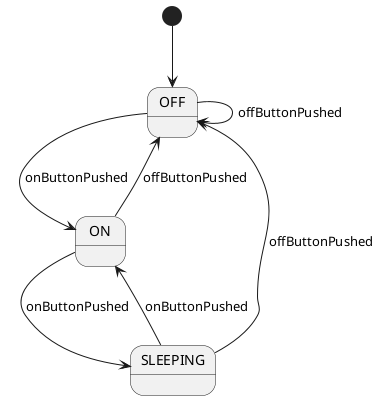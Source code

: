 @startuml
[*] --> OFF
OFF --> OFF : offButtonPushed
OFF --> ON : onButtonPushed
ON --> OFF : offButtonPushed
ON --> SLEEPING : onButtonPushed
SLEEPING --> ON : onButtonPushed
SLEEPING --> OFF : offButtonPushed
@enduml